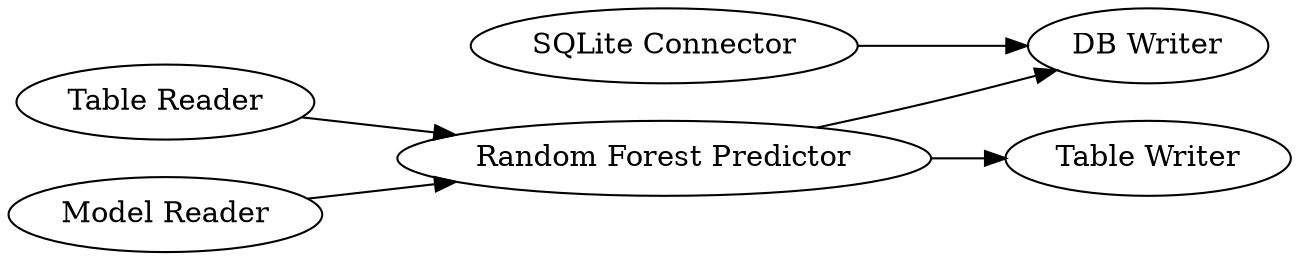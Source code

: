 digraph {
	160 -> 161
	158 -> 161
	158 -> 166
	165 -> 158
	164 -> 158
	165 [label="Table Reader"]
	164 [label="Model Reader"]
	161 [label="DB Writer"]
	158 [label="Random Forest Predictor"]
	160 [label="SQLite Connector"]
	166 [label="Table Writer"]
	rankdir=LR
}
